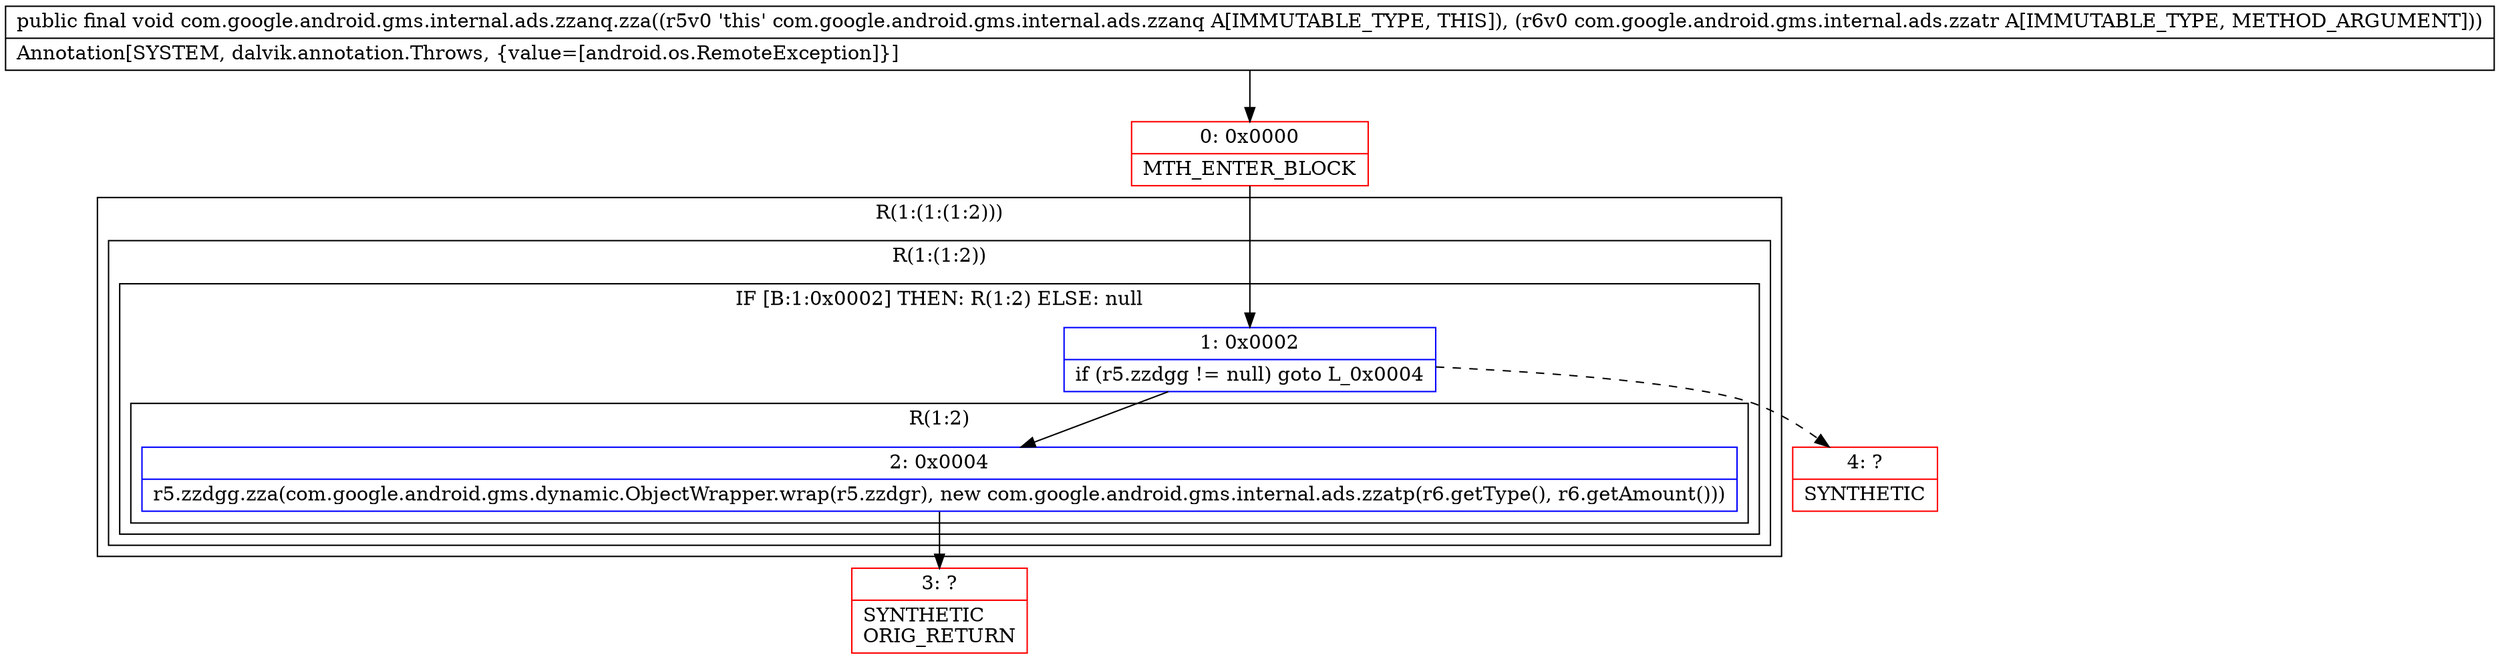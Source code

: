 digraph "CFG forcom.google.android.gms.internal.ads.zzanq.zza(Lcom\/google\/android\/gms\/internal\/ads\/zzatr;)V" {
subgraph cluster_Region_1048740612 {
label = "R(1:(1:(1:2)))";
node [shape=record,color=blue];
subgraph cluster_Region_1730762280 {
label = "R(1:(1:2))";
node [shape=record,color=blue];
subgraph cluster_IfRegion_1946118001 {
label = "IF [B:1:0x0002] THEN: R(1:2) ELSE: null";
node [shape=record,color=blue];
Node_1 [shape=record,label="{1\:\ 0x0002|if (r5.zzdgg != null) goto L_0x0004\l}"];
subgraph cluster_Region_64539655 {
label = "R(1:2)";
node [shape=record,color=blue];
Node_2 [shape=record,label="{2\:\ 0x0004|r5.zzdgg.zza(com.google.android.gms.dynamic.ObjectWrapper.wrap(r5.zzdgr), new com.google.android.gms.internal.ads.zzatp(r6.getType(), r6.getAmount()))\l}"];
}
}
}
}
Node_0 [shape=record,color=red,label="{0\:\ 0x0000|MTH_ENTER_BLOCK\l}"];
Node_3 [shape=record,color=red,label="{3\:\ ?|SYNTHETIC\lORIG_RETURN\l}"];
Node_4 [shape=record,color=red,label="{4\:\ ?|SYNTHETIC\l}"];
MethodNode[shape=record,label="{public final void com.google.android.gms.internal.ads.zzanq.zza((r5v0 'this' com.google.android.gms.internal.ads.zzanq A[IMMUTABLE_TYPE, THIS]), (r6v0 com.google.android.gms.internal.ads.zzatr A[IMMUTABLE_TYPE, METHOD_ARGUMENT]))  | Annotation[SYSTEM, dalvik.annotation.Throws, \{value=[android.os.RemoteException]\}]\l}"];
MethodNode -> Node_0;
Node_1 -> Node_2;
Node_1 -> Node_4[style=dashed];
Node_2 -> Node_3;
Node_0 -> Node_1;
}

